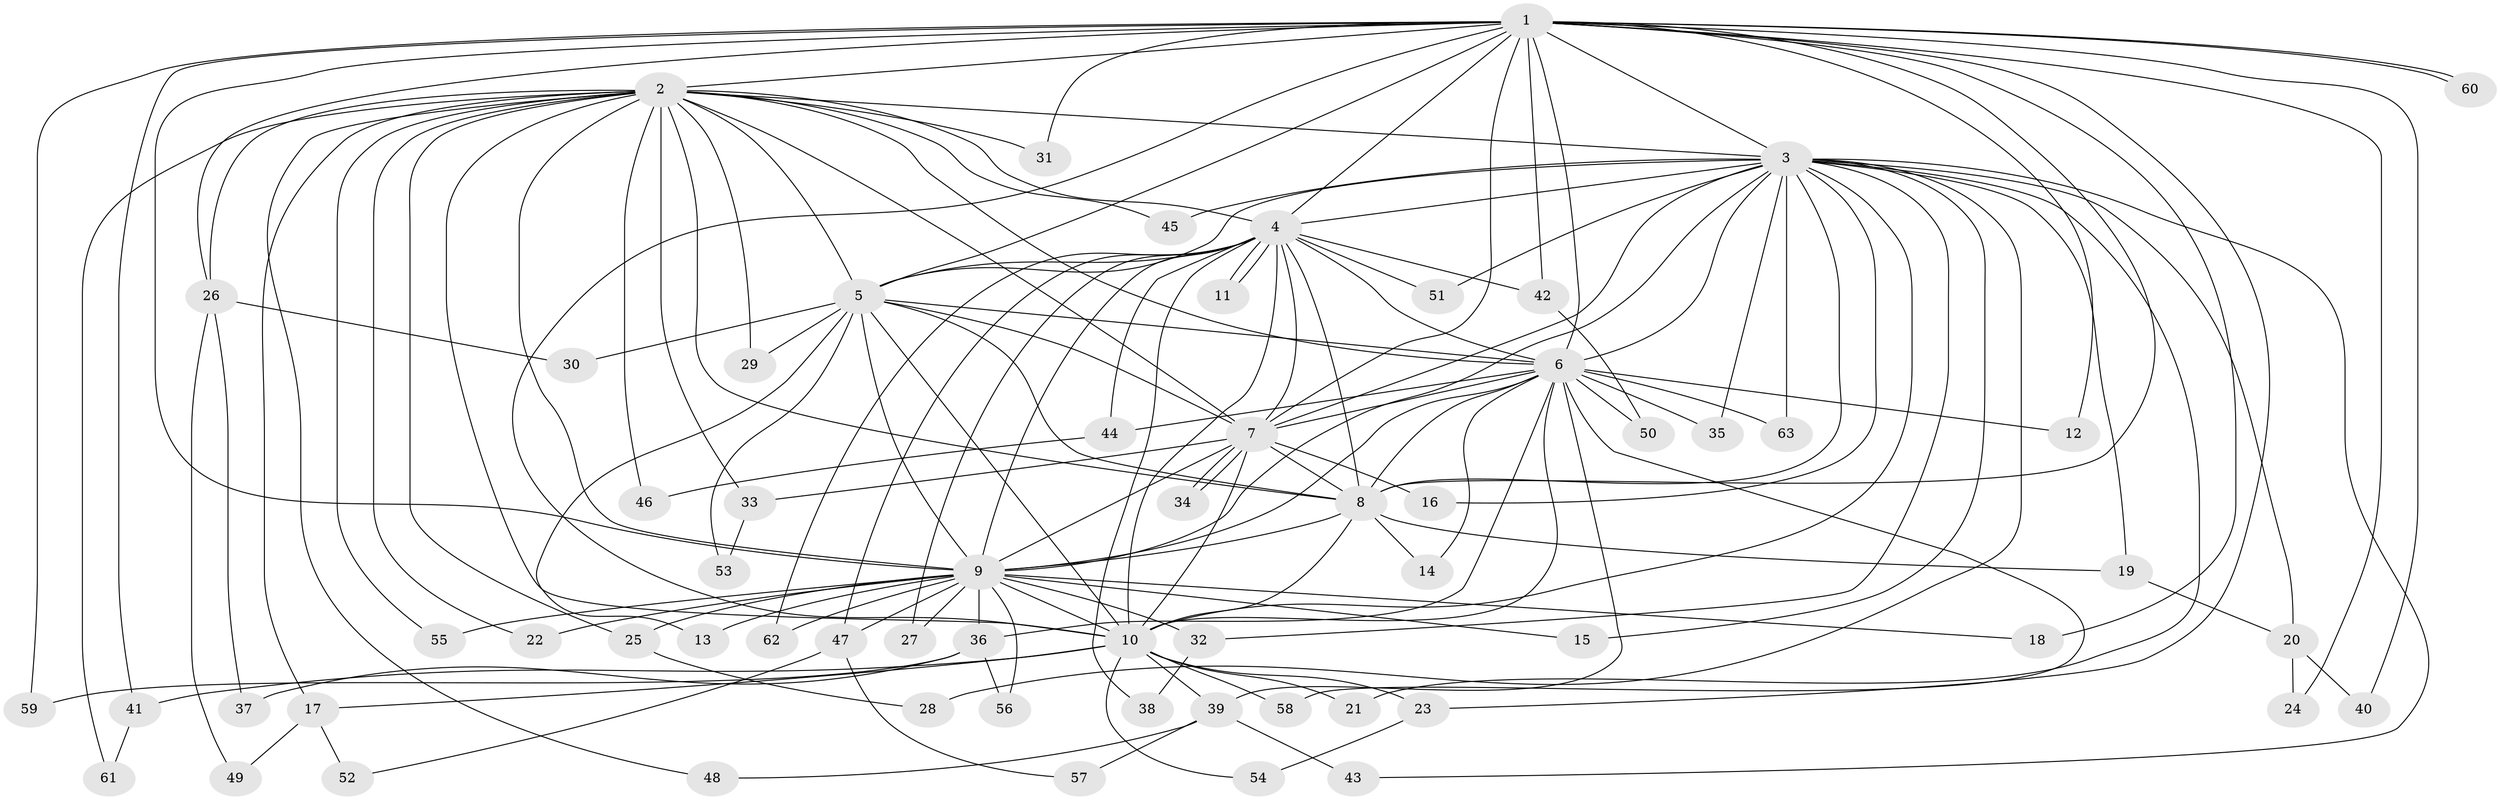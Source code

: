 // coarse degree distribution, {16: 0.02127659574468085, 21: 0.02127659574468085, 19: 0.0425531914893617, 18: 0.02127659574468085, 13: 0.02127659574468085, 2: 0.5531914893617021, 1: 0.0425531914893617, 3: 0.1702127659574468, 4: 0.06382978723404255, 5: 0.0425531914893617}
// Generated by graph-tools (version 1.1) at 2025/51/02/27/25 19:51:46]
// undirected, 63 vertices, 151 edges
graph export_dot {
graph [start="1"]
  node [color=gray90,style=filled];
  1;
  2;
  3;
  4;
  5;
  6;
  7;
  8;
  9;
  10;
  11;
  12;
  13;
  14;
  15;
  16;
  17;
  18;
  19;
  20;
  21;
  22;
  23;
  24;
  25;
  26;
  27;
  28;
  29;
  30;
  31;
  32;
  33;
  34;
  35;
  36;
  37;
  38;
  39;
  40;
  41;
  42;
  43;
  44;
  45;
  46;
  47;
  48;
  49;
  50;
  51;
  52;
  53;
  54;
  55;
  56;
  57;
  58;
  59;
  60;
  61;
  62;
  63;
  1 -- 2;
  1 -- 3;
  1 -- 4;
  1 -- 5;
  1 -- 6;
  1 -- 7;
  1 -- 8;
  1 -- 9;
  1 -- 10;
  1 -- 12;
  1 -- 18;
  1 -- 23;
  1 -- 24;
  1 -- 26;
  1 -- 31;
  1 -- 40;
  1 -- 41;
  1 -- 42;
  1 -- 59;
  1 -- 60;
  1 -- 60;
  2 -- 3;
  2 -- 4;
  2 -- 5;
  2 -- 6;
  2 -- 7;
  2 -- 8;
  2 -- 9;
  2 -- 10;
  2 -- 17;
  2 -- 22;
  2 -- 25;
  2 -- 26;
  2 -- 29;
  2 -- 31;
  2 -- 33;
  2 -- 45;
  2 -- 46;
  2 -- 48;
  2 -- 55;
  2 -- 61;
  3 -- 4;
  3 -- 5;
  3 -- 6;
  3 -- 7;
  3 -- 8;
  3 -- 9;
  3 -- 10;
  3 -- 15;
  3 -- 16;
  3 -- 19;
  3 -- 20;
  3 -- 21;
  3 -- 28;
  3 -- 32;
  3 -- 35;
  3 -- 43;
  3 -- 45;
  3 -- 51;
  3 -- 63;
  4 -- 5;
  4 -- 6;
  4 -- 7;
  4 -- 8;
  4 -- 9;
  4 -- 10;
  4 -- 11;
  4 -- 11;
  4 -- 27;
  4 -- 38;
  4 -- 42;
  4 -- 44;
  4 -- 47;
  4 -- 51;
  4 -- 62;
  5 -- 6;
  5 -- 7;
  5 -- 8;
  5 -- 9;
  5 -- 10;
  5 -- 13;
  5 -- 29;
  5 -- 30;
  5 -- 53;
  6 -- 7;
  6 -- 8;
  6 -- 9;
  6 -- 10;
  6 -- 12;
  6 -- 14;
  6 -- 35;
  6 -- 36;
  6 -- 39;
  6 -- 44;
  6 -- 50;
  6 -- 58;
  6 -- 63;
  7 -- 8;
  7 -- 9;
  7 -- 10;
  7 -- 16;
  7 -- 33;
  7 -- 34;
  7 -- 34;
  8 -- 9;
  8 -- 10;
  8 -- 14;
  8 -- 19;
  9 -- 10;
  9 -- 13;
  9 -- 15;
  9 -- 18;
  9 -- 22;
  9 -- 25;
  9 -- 27;
  9 -- 32;
  9 -- 36;
  9 -- 47;
  9 -- 55;
  9 -- 56;
  9 -- 62;
  10 -- 17;
  10 -- 21;
  10 -- 23;
  10 -- 39;
  10 -- 41;
  10 -- 54;
  10 -- 58;
  17 -- 49;
  17 -- 52;
  19 -- 20;
  20 -- 24;
  20 -- 40;
  23 -- 54;
  25 -- 28;
  26 -- 30;
  26 -- 37;
  26 -- 49;
  32 -- 38;
  33 -- 53;
  36 -- 37;
  36 -- 56;
  36 -- 59;
  39 -- 43;
  39 -- 48;
  39 -- 57;
  41 -- 61;
  42 -- 50;
  44 -- 46;
  47 -- 52;
  47 -- 57;
}
